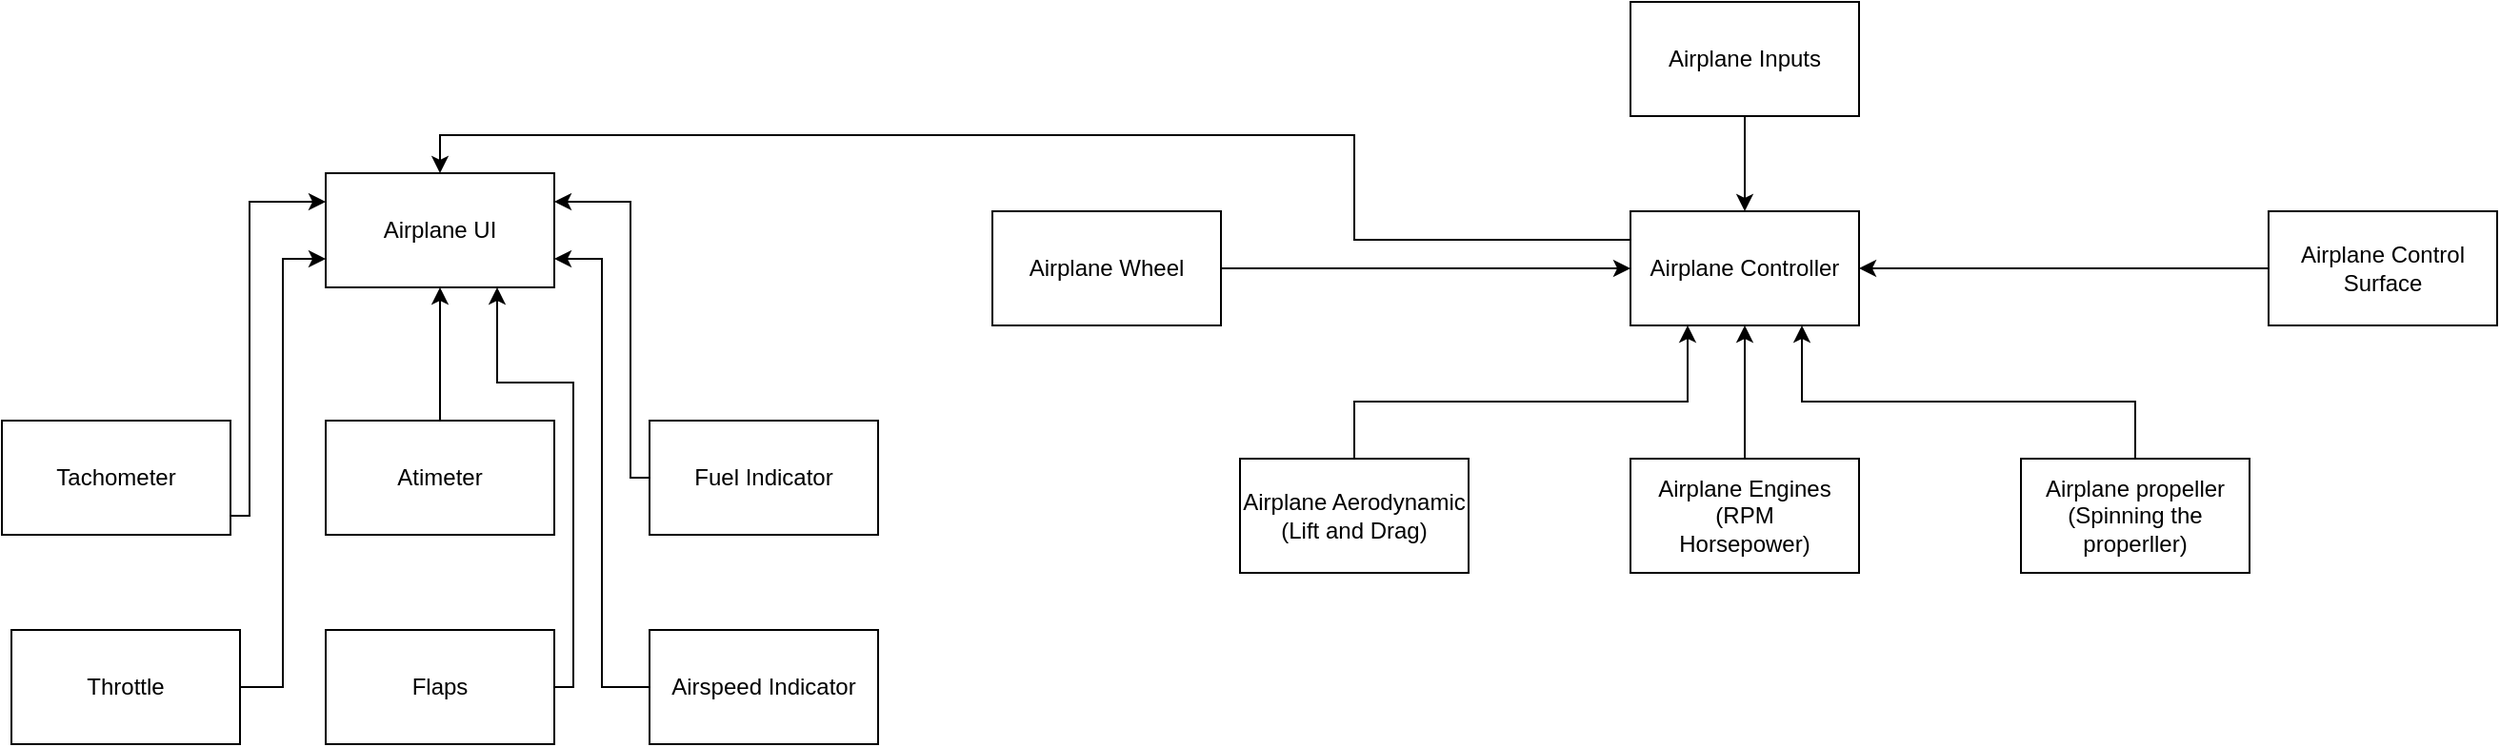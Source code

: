 <mxfile version="20.6.0" type="device"><diagram id="k840jiZdVNmUBBgbJGBz" name="Page-1"><mxGraphModel dx="2834" dy="1194" grid="1" gridSize="10" guides="1" tooltips="1" connect="1" arrows="1" fold="1" page="1" pageScale="1" pageWidth="850" pageHeight="1100" math="0" shadow="0"><root><mxCell id="0"/><mxCell id="1" parent="0"/><mxCell id="zDhwyregRBYEoQ4vsQ3Z-19" style="edgeStyle=orthogonalEdgeStyle;rounded=0;orthogonalLoop=1;jettySize=auto;html=1;exitX=0;exitY=0.25;exitDx=0;exitDy=0;entryX=0.5;entryY=0;entryDx=0;entryDy=0;" edge="1" parent="1" source="zDhwyregRBYEoQ4vsQ3Z-1" target="zDhwyregRBYEoQ4vsQ3Z-17"><mxGeometry relative="1" as="geometry"><Array as="points"><mxPoint x="220" y="235"/><mxPoint x="220" y="180"/><mxPoint x="-260" y="180"/></Array></mxGeometry></mxCell><mxCell id="zDhwyregRBYEoQ4vsQ3Z-1" value="Airplane Controller" style="rounded=0;whiteSpace=wrap;html=1;" vertex="1" parent="1"><mxGeometry x="365" y="220" width="120" height="60" as="geometry"/></mxCell><mxCell id="zDhwyregRBYEoQ4vsQ3Z-12" style="edgeStyle=orthogonalEdgeStyle;rounded=0;orthogonalLoop=1;jettySize=auto;html=1;entryX=0.25;entryY=1;entryDx=0;entryDy=0;" edge="1" parent="1" source="zDhwyregRBYEoQ4vsQ3Z-2" target="zDhwyregRBYEoQ4vsQ3Z-1"><mxGeometry relative="1" as="geometry"><Array as="points"><mxPoint x="220" y="320"/><mxPoint x="395" y="320"/></Array></mxGeometry></mxCell><mxCell id="zDhwyregRBYEoQ4vsQ3Z-2" value="Airplane Aerodynamic&lt;br&gt;(Lift and Drag)" style="rounded=0;whiteSpace=wrap;html=1;" vertex="1" parent="1"><mxGeometry x="160" y="350" width="120" height="60" as="geometry"/></mxCell><mxCell id="zDhwyregRBYEoQ4vsQ3Z-5" style="edgeStyle=orthogonalEdgeStyle;rounded=0;orthogonalLoop=1;jettySize=auto;html=1;entryX=0.5;entryY=0;entryDx=0;entryDy=0;" edge="1" parent="1" source="zDhwyregRBYEoQ4vsQ3Z-3" target="zDhwyregRBYEoQ4vsQ3Z-1"><mxGeometry relative="1" as="geometry"/></mxCell><mxCell id="zDhwyregRBYEoQ4vsQ3Z-3" value="Airplane Inputs&lt;br&gt;" style="rounded=0;whiteSpace=wrap;html=1;" vertex="1" parent="1"><mxGeometry x="365" y="110" width="120" height="60" as="geometry"/></mxCell><mxCell id="zDhwyregRBYEoQ4vsQ3Z-10" style="edgeStyle=orthogonalEdgeStyle;rounded=0;orthogonalLoop=1;jettySize=auto;html=1;entryX=0.5;entryY=1;entryDx=0;entryDy=0;" edge="1" parent="1" source="zDhwyregRBYEoQ4vsQ3Z-6" target="zDhwyregRBYEoQ4vsQ3Z-1"><mxGeometry relative="1" as="geometry"/></mxCell><mxCell id="zDhwyregRBYEoQ4vsQ3Z-6" value="Airplane Engines&lt;br&gt;(RPM&lt;br&gt;Horsepower)" style="rounded=0;whiteSpace=wrap;html=1;" vertex="1" parent="1"><mxGeometry x="365" y="350" width="120" height="60" as="geometry"/></mxCell><mxCell id="zDhwyregRBYEoQ4vsQ3Z-11" style="edgeStyle=orthogonalEdgeStyle;rounded=0;orthogonalLoop=1;jettySize=auto;html=1;entryX=0.75;entryY=1;entryDx=0;entryDy=0;" edge="1" parent="1" source="zDhwyregRBYEoQ4vsQ3Z-9" target="zDhwyregRBYEoQ4vsQ3Z-1"><mxGeometry relative="1" as="geometry"><Array as="points"><mxPoint x="630" y="320"/><mxPoint x="455" y="320"/></Array></mxGeometry></mxCell><mxCell id="zDhwyregRBYEoQ4vsQ3Z-9" value="Airplane propeller&lt;br&gt;(Spinning the properller)" style="rounded=0;whiteSpace=wrap;html=1;" vertex="1" parent="1"><mxGeometry x="570" y="350" width="120" height="60" as="geometry"/></mxCell><mxCell id="zDhwyregRBYEoQ4vsQ3Z-14" style="edgeStyle=orthogonalEdgeStyle;rounded=0;orthogonalLoop=1;jettySize=auto;html=1;entryX=1;entryY=0.5;entryDx=0;entryDy=0;" edge="1" parent="1" source="zDhwyregRBYEoQ4vsQ3Z-13" target="zDhwyregRBYEoQ4vsQ3Z-1"><mxGeometry relative="1" as="geometry"><Array as="points"><mxPoint x="800" y="250"/></Array></mxGeometry></mxCell><mxCell id="zDhwyregRBYEoQ4vsQ3Z-13" value="Airplane Control Surface" style="rounded=0;whiteSpace=wrap;html=1;" vertex="1" parent="1"><mxGeometry x="700" y="220" width="120" height="60" as="geometry"/></mxCell><mxCell id="zDhwyregRBYEoQ4vsQ3Z-16" style="edgeStyle=orthogonalEdgeStyle;rounded=0;orthogonalLoop=1;jettySize=auto;html=1;entryX=0;entryY=0.5;entryDx=0;entryDy=0;" edge="1" parent="1" source="zDhwyregRBYEoQ4vsQ3Z-15" target="zDhwyregRBYEoQ4vsQ3Z-1"><mxGeometry relative="1" as="geometry"/></mxCell><mxCell id="zDhwyregRBYEoQ4vsQ3Z-15" value="Airplane Wheel" style="rounded=0;whiteSpace=wrap;html=1;" vertex="1" parent="1"><mxGeometry x="30" y="220" width="120" height="60" as="geometry"/></mxCell><mxCell id="zDhwyregRBYEoQ4vsQ3Z-17" value="Airplane UI" style="rounded=0;whiteSpace=wrap;html=1;" vertex="1" parent="1"><mxGeometry x="-320" y="200" width="120" height="60" as="geometry"/></mxCell><mxCell id="zDhwyregRBYEoQ4vsQ3Z-32" style="edgeStyle=orthogonalEdgeStyle;rounded=0;orthogonalLoop=1;jettySize=auto;html=1;entryX=0;entryY=0.25;entryDx=0;entryDy=0;" edge="1" parent="1" source="zDhwyregRBYEoQ4vsQ3Z-20" target="zDhwyregRBYEoQ4vsQ3Z-17"><mxGeometry relative="1" as="geometry"><Array as="points"><mxPoint x="-360" y="380"/><mxPoint x="-360" y="215"/></Array></mxGeometry></mxCell><mxCell id="zDhwyregRBYEoQ4vsQ3Z-20" value="Tachometer" style="rounded=0;whiteSpace=wrap;html=1;" vertex="1" parent="1"><mxGeometry x="-490" y="330" width="120" height="60" as="geometry"/></mxCell><mxCell id="zDhwyregRBYEoQ4vsQ3Z-26" style="edgeStyle=orthogonalEdgeStyle;rounded=0;orthogonalLoop=1;jettySize=auto;html=1;entryX=0.5;entryY=1;entryDx=0;entryDy=0;" edge="1" parent="1" source="zDhwyregRBYEoQ4vsQ3Z-21" target="zDhwyregRBYEoQ4vsQ3Z-17"><mxGeometry relative="1" as="geometry"/></mxCell><mxCell id="zDhwyregRBYEoQ4vsQ3Z-21" value="Atimeter" style="rounded=0;whiteSpace=wrap;html=1;" vertex="1" parent="1"><mxGeometry x="-320" y="330" width="120" height="60" as="geometry"/></mxCell><mxCell id="zDhwyregRBYEoQ4vsQ3Z-34" style="edgeStyle=orthogonalEdgeStyle;rounded=0;orthogonalLoop=1;jettySize=auto;html=1;entryX=1;entryY=0.25;entryDx=0;entryDy=0;" edge="1" parent="1" source="zDhwyregRBYEoQ4vsQ3Z-22" target="zDhwyregRBYEoQ4vsQ3Z-17"><mxGeometry relative="1" as="geometry"><Array as="points"><mxPoint x="-160" y="360"/><mxPoint x="-160" y="215"/></Array></mxGeometry></mxCell><mxCell id="zDhwyregRBYEoQ4vsQ3Z-22" value="Fuel Indicator" style="rounded=0;whiteSpace=wrap;html=1;" vertex="1" parent="1"><mxGeometry x="-150" y="330" width="120" height="60" as="geometry"/></mxCell><mxCell id="zDhwyregRBYEoQ4vsQ3Z-31" style="edgeStyle=orthogonalEdgeStyle;rounded=0;orthogonalLoop=1;jettySize=auto;html=1;entryX=0;entryY=0.75;entryDx=0;entryDy=0;" edge="1" parent="1" source="zDhwyregRBYEoQ4vsQ3Z-23" target="zDhwyregRBYEoQ4vsQ3Z-17"><mxGeometry relative="1" as="geometry"/></mxCell><mxCell id="zDhwyregRBYEoQ4vsQ3Z-23" value="Throttle" style="rounded=0;whiteSpace=wrap;html=1;" vertex="1" parent="1"><mxGeometry x="-485" y="440" width="120" height="60" as="geometry"/></mxCell><mxCell id="zDhwyregRBYEoQ4vsQ3Z-35" style="edgeStyle=orthogonalEdgeStyle;rounded=0;orthogonalLoop=1;jettySize=auto;html=1;entryX=0.75;entryY=1;entryDx=0;entryDy=0;" edge="1" parent="1" source="zDhwyregRBYEoQ4vsQ3Z-24" target="zDhwyregRBYEoQ4vsQ3Z-17"><mxGeometry relative="1" as="geometry"><Array as="points"><mxPoint x="-190" y="470"/><mxPoint x="-190" y="310"/><mxPoint x="-230" y="310"/></Array></mxGeometry></mxCell><mxCell id="zDhwyregRBYEoQ4vsQ3Z-24" value="Flaps" style="rounded=0;whiteSpace=wrap;html=1;" vertex="1" parent="1"><mxGeometry x="-320" y="440" width="120" height="60" as="geometry"/></mxCell><mxCell id="zDhwyregRBYEoQ4vsQ3Z-33" style="edgeStyle=orthogonalEdgeStyle;rounded=0;orthogonalLoop=1;jettySize=auto;html=1;entryX=1;entryY=0.75;entryDx=0;entryDy=0;" edge="1" parent="1" source="zDhwyregRBYEoQ4vsQ3Z-25" target="zDhwyregRBYEoQ4vsQ3Z-17"><mxGeometry relative="1" as="geometry"/></mxCell><mxCell id="zDhwyregRBYEoQ4vsQ3Z-25" value="Airspeed Indicator" style="rounded=0;whiteSpace=wrap;html=1;" vertex="1" parent="1"><mxGeometry x="-150" y="440" width="120" height="60" as="geometry"/></mxCell></root></mxGraphModel></diagram></mxfile>